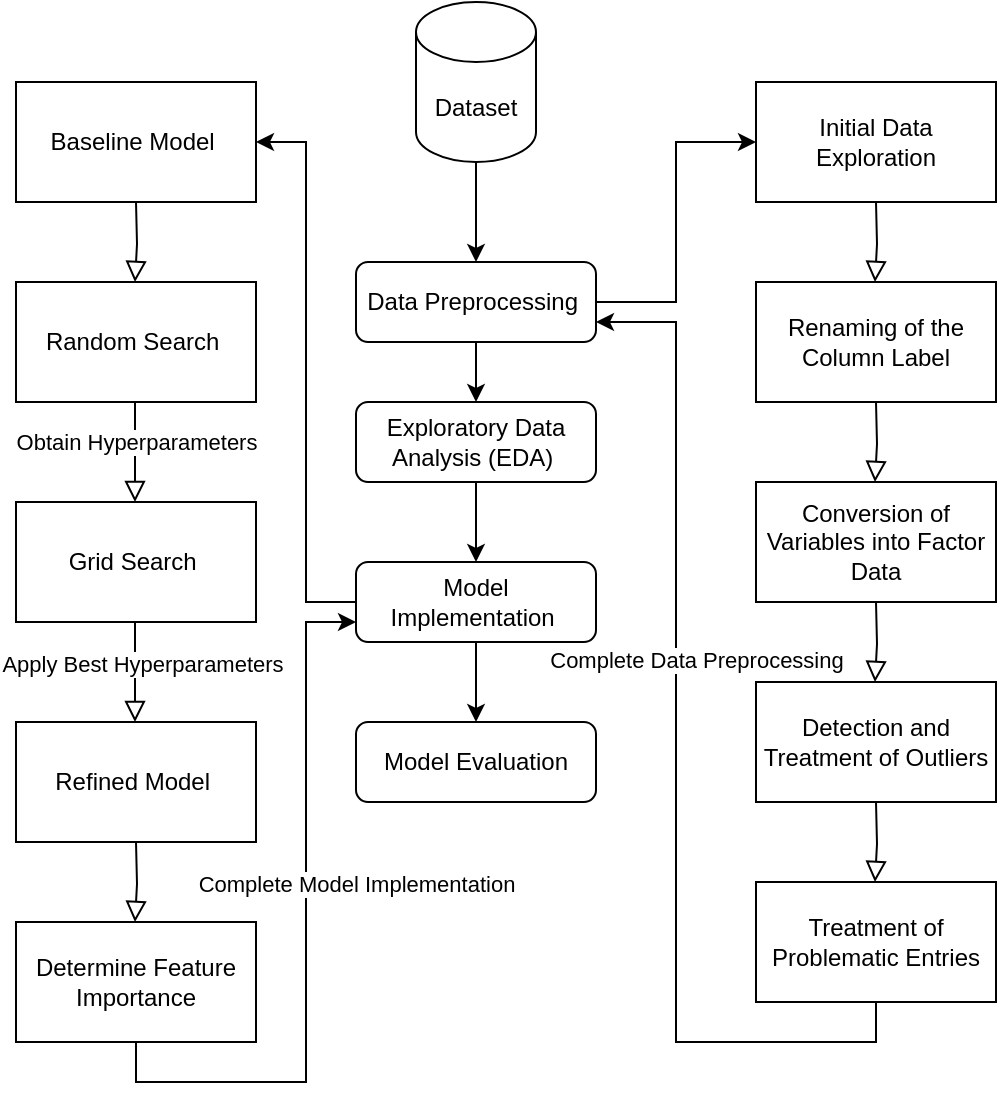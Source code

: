 <mxfile version="22.1.18" type="device">
  <diagram id="C5RBs43oDa-KdzZeNtuy" name="Page-1">
    <mxGraphModel dx="1673" dy="663" grid="1" gridSize="10" guides="1" tooltips="1" connect="1" arrows="1" fold="1" page="1" pageScale="1" pageWidth="827" pageHeight="1169" math="0" shadow="0">
      <root>
        <mxCell id="WIyWlLk6GJQsqaUBKTNV-0" />
        <mxCell id="WIyWlLk6GJQsqaUBKTNV-1" parent="WIyWlLk6GJQsqaUBKTNV-0" />
        <mxCell id="4HUiJRNLWjYfByOYuH6d-40" style="edgeStyle=orthogonalEdgeStyle;rounded=0;orthogonalLoop=1;jettySize=auto;html=1;exitX=1;exitY=0.5;exitDx=0;exitDy=0;entryX=0;entryY=0.5;entryDx=0;entryDy=0;" edge="1" parent="WIyWlLk6GJQsqaUBKTNV-1" source="WIyWlLk6GJQsqaUBKTNV-7" target="4HUiJRNLWjYfByOYuH6d-22">
          <mxGeometry relative="1" as="geometry" />
        </mxCell>
        <mxCell id="4HUiJRNLWjYfByOYuH6d-41" style="edgeStyle=orthogonalEdgeStyle;rounded=0;orthogonalLoop=1;jettySize=auto;html=1;exitX=0.5;exitY=1;exitDx=0;exitDy=0;entryX=0.5;entryY=0;entryDx=0;entryDy=0;" edge="1" parent="WIyWlLk6GJQsqaUBKTNV-1" source="WIyWlLk6GJQsqaUBKTNV-7" target="WIyWlLk6GJQsqaUBKTNV-12">
          <mxGeometry relative="1" as="geometry" />
        </mxCell>
        <mxCell id="WIyWlLk6GJQsqaUBKTNV-7" value="Data Preprocessing&amp;nbsp;" style="rounded=1;whiteSpace=wrap;html=1;fontSize=12;glass=0;strokeWidth=1;shadow=0;" parent="WIyWlLk6GJQsqaUBKTNV-1" vertex="1">
          <mxGeometry x="320" y="180" width="120" height="40" as="geometry" />
        </mxCell>
        <mxCell id="4HUiJRNLWjYfByOYuH6d-42" style="edgeStyle=orthogonalEdgeStyle;rounded=0;orthogonalLoop=1;jettySize=auto;html=1;exitX=0.5;exitY=1;exitDx=0;exitDy=0;entryX=0.5;entryY=0;entryDx=0;entryDy=0;" edge="1" parent="WIyWlLk6GJQsqaUBKTNV-1" source="WIyWlLk6GJQsqaUBKTNV-12" target="4HUiJRNLWjYfByOYuH6d-4">
          <mxGeometry relative="1" as="geometry" />
        </mxCell>
        <mxCell id="WIyWlLk6GJQsqaUBKTNV-12" value="Exploratory Data Analysis (EDA)&amp;nbsp;" style="rounded=1;whiteSpace=wrap;html=1;fontSize=12;glass=0;strokeWidth=1;shadow=0;" parent="WIyWlLk6GJQsqaUBKTNV-1" vertex="1">
          <mxGeometry x="320" y="250" width="120" height="40" as="geometry" />
        </mxCell>
        <mxCell id="4HUiJRNLWjYfByOYuH6d-45" style="edgeStyle=orthogonalEdgeStyle;rounded=0;orthogonalLoop=1;jettySize=auto;html=1;exitX=0.5;exitY=1;exitDx=0;exitDy=0;exitPerimeter=0;" edge="1" parent="WIyWlLk6GJQsqaUBKTNV-1" source="4HUiJRNLWjYfByOYuH6d-0" target="WIyWlLk6GJQsqaUBKTNV-7">
          <mxGeometry relative="1" as="geometry" />
        </mxCell>
        <mxCell id="4HUiJRNLWjYfByOYuH6d-0" value="Dataset" style="shape=cylinder3;whiteSpace=wrap;html=1;boundedLbl=1;backgroundOutline=1;size=15;" vertex="1" parent="WIyWlLk6GJQsqaUBKTNV-1">
          <mxGeometry x="350" y="50" width="60" height="80" as="geometry" />
        </mxCell>
        <mxCell id="4HUiJRNLWjYfByOYuH6d-43" style="edgeStyle=orthogonalEdgeStyle;rounded=0;orthogonalLoop=1;jettySize=auto;html=1;exitX=0.5;exitY=1;exitDx=0;exitDy=0;entryX=0.5;entryY=0;entryDx=0;entryDy=0;" edge="1" parent="WIyWlLk6GJQsqaUBKTNV-1" source="4HUiJRNLWjYfByOYuH6d-4" target="4HUiJRNLWjYfByOYuH6d-17">
          <mxGeometry relative="1" as="geometry" />
        </mxCell>
        <mxCell id="4HUiJRNLWjYfByOYuH6d-47" style="edgeStyle=orthogonalEdgeStyle;rounded=0;orthogonalLoop=1;jettySize=auto;html=1;exitX=0;exitY=0.5;exitDx=0;exitDy=0;entryX=1;entryY=0.5;entryDx=0;entryDy=0;" edge="1" parent="WIyWlLk6GJQsqaUBKTNV-1" source="4HUiJRNLWjYfByOYuH6d-4" target="4HUiJRNLWjYfByOYuH6d-5">
          <mxGeometry relative="1" as="geometry" />
        </mxCell>
        <mxCell id="4HUiJRNLWjYfByOYuH6d-4" value="Model Implementation&amp;nbsp;" style="rounded=1;whiteSpace=wrap;html=1;fontSize=12;glass=0;strokeWidth=1;shadow=0;" vertex="1" parent="WIyWlLk6GJQsqaUBKTNV-1">
          <mxGeometry x="320" y="330" width="120" height="40" as="geometry" />
        </mxCell>
        <mxCell id="4HUiJRNLWjYfByOYuH6d-5" value="Baseline Model&amp;nbsp;" style="rounded=0;whiteSpace=wrap;html=1;" vertex="1" parent="WIyWlLk6GJQsqaUBKTNV-1">
          <mxGeometry x="150" y="90" width="120" height="60" as="geometry" />
        </mxCell>
        <mxCell id="4HUiJRNLWjYfByOYuH6d-6" value="Random Search&amp;nbsp;" style="rounded=0;whiteSpace=wrap;html=1;" vertex="1" parent="WIyWlLk6GJQsqaUBKTNV-1">
          <mxGeometry x="150" y="190" width="120" height="60" as="geometry" />
        </mxCell>
        <mxCell id="4HUiJRNLWjYfByOYuH6d-7" value="Grid Search&amp;nbsp;" style="rounded=0;whiteSpace=wrap;html=1;" vertex="1" parent="WIyWlLk6GJQsqaUBKTNV-1">
          <mxGeometry x="150" y="300" width="120" height="60" as="geometry" />
        </mxCell>
        <mxCell id="4HUiJRNLWjYfByOYuH6d-8" value="" style="rounded=0;html=1;jettySize=auto;orthogonalLoop=1;fontSize=11;endArrow=block;endFill=0;endSize=8;strokeWidth=1;shadow=0;labelBackgroundColor=none;edgeStyle=orthogonalEdgeStyle;" edge="1" parent="WIyWlLk6GJQsqaUBKTNV-1">
          <mxGeometry relative="1" as="geometry">
            <mxPoint x="209.5" y="250" as="sourcePoint" />
            <mxPoint x="209.5" y="300" as="targetPoint" />
          </mxGeometry>
        </mxCell>
        <mxCell id="4HUiJRNLWjYfByOYuH6d-9" value="Obtain Hyperparameters" style="edgeLabel;html=1;align=center;verticalAlign=middle;resizable=0;points=[];" vertex="1" connectable="0" parent="4HUiJRNLWjYfByOYuH6d-8">
          <mxGeometry x="-0.213" relative="1" as="geometry">
            <mxPoint as="offset" />
          </mxGeometry>
        </mxCell>
        <mxCell id="4HUiJRNLWjYfByOYuH6d-10" value="Refined Model&amp;nbsp;" style="rounded=0;whiteSpace=wrap;html=1;" vertex="1" parent="WIyWlLk6GJQsqaUBKTNV-1">
          <mxGeometry x="150" y="410" width="120" height="60" as="geometry" />
        </mxCell>
        <mxCell id="4HUiJRNLWjYfByOYuH6d-13" value="" style="rounded=0;html=1;jettySize=auto;orthogonalLoop=1;fontSize=11;endArrow=block;endFill=0;endSize=8;strokeWidth=1;shadow=0;labelBackgroundColor=none;edgeStyle=orthogonalEdgeStyle;" edge="1" parent="WIyWlLk6GJQsqaUBKTNV-1">
          <mxGeometry relative="1" as="geometry">
            <mxPoint x="209.5" y="360" as="sourcePoint" />
            <mxPoint x="209.5" y="410" as="targetPoint" />
          </mxGeometry>
        </mxCell>
        <mxCell id="4HUiJRNLWjYfByOYuH6d-15" value="Apply Best Hyperparameters" style="edgeLabel;html=1;align=center;verticalAlign=middle;resizable=0;points=[];" vertex="1" connectable="0" parent="4HUiJRNLWjYfByOYuH6d-13">
          <mxGeometry x="-0.173" y="3" relative="1" as="geometry">
            <mxPoint as="offset" />
          </mxGeometry>
        </mxCell>
        <mxCell id="4HUiJRNLWjYfByOYuH6d-51" style="edgeStyle=orthogonalEdgeStyle;rounded=0;orthogonalLoop=1;jettySize=auto;html=1;exitX=0.5;exitY=1;exitDx=0;exitDy=0;entryX=0;entryY=0.75;entryDx=0;entryDy=0;" edge="1" parent="WIyWlLk6GJQsqaUBKTNV-1" source="4HUiJRNLWjYfByOYuH6d-16" target="4HUiJRNLWjYfByOYuH6d-4">
          <mxGeometry relative="1" as="geometry" />
        </mxCell>
        <mxCell id="4HUiJRNLWjYfByOYuH6d-52" value="Complete Model Implementation" style="edgeLabel;html=1;align=center;verticalAlign=middle;resizable=0;points=[];" vertex="1" connectable="0" parent="4HUiJRNLWjYfByOYuH6d-51">
          <mxGeometry x="0.147" y="2" relative="1" as="geometry">
            <mxPoint x="27" y="2" as="offset" />
          </mxGeometry>
        </mxCell>
        <mxCell id="4HUiJRNLWjYfByOYuH6d-16" value="Determine Feature Importance" style="rounded=0;whiteSpace=wrap;html=1;" vertex="1" parent="WIyWlLk6GJQsqaUBKTNV-1">
          <mxGeometry x="150" y="510" width="120" height="60" as="geometry" />
        </mxCell>
        <mxCell id="4HUiJRNLWjYfByOYuH6d-17" value="Model Evaluation" style="rounded=1;whiteSpace=wrap;html=1;fontSize=12;glass=0;strokeWidth=1;shadow=0;" vertex="1" parent="WIyWlLk6GJQsqaUBKTNV-1">
          <mxGeometry x="320" y="410" width="120" height="40" as="geometry" />
        </mxCell>
        <mxCell id="4HUiJRNLWjYfByOYuH6d-19" value="" style="rounded=0;html=1;jettySize=auto;orthogonalLoop=1;fontSize=11;endArrow=block;endFill=0;endSize=8;strokeWidth=1;shadow=0;labelBackgroundColor=none;edgeStyle=orthogonalEdgeStyle;" edge="1" parent="WIyWlLk6GJQsqaUBKTNV-1">
          <mxGeometry relative="1" as="geometry">
            <mxPoint x="210" y="150" as="sourcePoint" />
            <mxPoint x="209.5" y="190" as="targetPoint" />
          </mxGeometry>
        </mxCell>
        <mxCell id="4HUiJRNLWjYfByOYuH6d-21" value="" style="rounded=0;html=1;jettySize=auto;orthogonalLoop=1;fontSize=11;endArrow=block;endFill=0;endSize=8;strokeWidth=1;shadow=0;labelBackgroundColor=none;edgeStyle=orthogonalEdgeStyle;" edge="1" parent="WIyWlLk6GJQsqaUBKTNV-1">
          <mxGeometry relative="1" as="geometry">
            <mxPoint x="210" y="470" as="sourcePoint" />
            <mxPoint x="209.5" y="510" as="targetPoint" />
          </mxGeometry>
        </mxCell>
        <mxCell id="4HUiJRNLWjYfByOYuH6d-22" value="Initial Data Exploration" style="rounded=0;whiteSpace=wrap;html=1;" vertex="1" parent="WIyWlLk6GJQsqaUBKTNV-1">
          <mxGeometry x="520" y="90" width="120" height="60" as="geometry" />
        </mxCell>
        <mxCell id="4HUiJRNLWjYfByOYuH6d-23" value="Renaming of the Column Label" style="rounded=0;whiteSpace=wrap;html=1;" vertex="1" parent="WIyWlLk6GJQsqaUBKTNV-1">
          <mxGeometry x="520" y="190" width="120" height="60" as="geometry" />
        </mxCell>
        <mxCell id="4HUiJRNLWjYfByOYuH6d-26" value="" style="rounded=0;html=1;jettySize=auto;orthogonalLoop=1;fontSize=11;endArrow=block;endFill=0;endSize=8;strokeWidth=1;shadow=0;labelBackgroundColor=none;edgeStyle=orthogonalEdgeStyle;" edge="1" parent="WIyWlLk6GJQsqaUBKTNV-1">
          <mxGeometry relative="1" as="geometry">
            <mxPoint x="580" y="150" as="sourcePoint" />
            <mxPoint x="579.5" y="190" as="targetPoint" />
          </mxGeometry>
        </mxCell>
        <mxCell id="4HUiJRNLWjYfByOYuH6d-27" value="Conversion of Variables into Factor Data" style="rounded=0;whiteSpace=wrap;html=1;" vertex="1" parent="WIyWlLk6GJQsqaUBKTNV-1">
          <mxGeometry x="520" y="290" width="120" height="60" as="geometry" />
        </mxCell>
        <mxCell id="4HUiJRNLWjYfByOYuH6d-29" value="" style="rounded=0;html=1;jettySize=auto;orthogonalLoop=1;fontSize=11;endArrow=block;endFill=0;endSize=8;strokeWidth=1;shadow=0;labelBackgroundColor=none;edgeStyle=orthogonalEdgeStyle;" edge="1" parent="WIyWlLk6GJQsqaUBKTNV-1">
          <mxGeometry relative="1" as="geometry">
            <mxPoint x="580" y="250" as="sourcePoint" />
            <mxPoint x="579.5" y="290" as="targetPoint" />
          </mxGeometry>
        </mxCell>
        <mxCell id="4HUiJRNLWjYfByOYuH6d-30" value="" style="rounded=0;html=1;jettySize=auto;orthogonalLoop=1;fontSize=11;endArrow=block;endFill=0;endSize=8;strokeWidth=1;shadow=0;labelBackgroundColor=none;edgeStyle=orthogonalEdgeStyle;" edge="1" parent="WIyWlLk6GJQsqaUBKTNV-1">
          <mxGeometry relative="1" as="geometry">
            <mxPoint x="580" y="350" as="sourcePoint" />
            <mxPoint x="579.5" y="390" as="targetPoint" />
          </mxGeometry>
        </mxCell>
        <mxCell id="4HUiJRNLWjYfByOYuH6d-31" value="Detection and Treatment of Outliers" style="rounded=0;whiteSpace=wrap;html=1;" vertex="1" parent="WIyWlLk6GJQsqaUBKTNV-1">
          <mxGeometry x="520" y="390" width="120" height="60" as="geometry" />
        </mxCell>
        <mxCell id="4HUiJRNLWjYfByOYuH6d-46" style="edgeStyle=orthogonalEdgeStyle;rounded=0;orthogonalLoop=1;jettySize=auto;html=1;exitX=0.5;exitY=1;exitDx=0;exitDy=0;entryX=1;entryY=0.75;entryDx=0;entryDy=0;" edge="1" parent="WIyWlLk6GJQsqaUBKTNV-1" source="4HUiJRNLWjYfByOYuH6d-33" target="WIyWlLk6GJQsqaUBKTNV-7">
          <mxGeometry relative="1" as="geometry" />
        </mxCell>
        <mxCell id="4HUiJRNLWjYfByOYuH6d-50" value="Complete Data Preprocessing" style="edgeLabel;html=1;align=center;verticalAlign=middle;resizable=0;points=[];" vertex="1" connectable="0" parent="4HUiJRNLWjYfByOYuH6d-46">
          <mxGeometry x="0.198" y="1" relative="1" as="geometry">
            <mxPoint x="11" as="offset" />
          </mxGeometry>
        </mxCell>
        <mxCell id="4HUiJRNLWjYfByOYuH6d-33" value="Treatment of Problematic Entries" style="rounded=0;whiteSpace=wrap;html=1;" vertex="1" parent="WIyWlLk6GJQsqaUBKTNV-1">
          <mxGeometry x="520" y="490" width="120" height="60" as="geometry" />
        </mxCell>
        <mxCell id="4HUiJRNLWjYfByOYuH6d-37" value="" style="rounded=0;html=1;jettySize=auto;orthogonalLoop=1;fontSize=11;endArrow=block;endFill=0;endSize=8;strokeWidth=1;shadow=0;labelBackgroundColor=none;edgeStyle=orthogonalEdgeStyle;" edge="1" parent="WIyWlLk6GJQsqaUBKTNV-1">
          <mxGeometry relative="1" as="geometry">
            <mxPoint x="580" y="450" as="sourcePoint" />
            <mxPoint x="579.5" y="490" as="targetPoint" />
          </mxGeometry>
        </mxCell>
      </root>
    </mxGraphModel>
  </diagram>
</mxfile>
